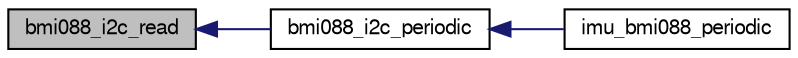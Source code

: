 digraph "bmi088_i2c_read"
{
  edge [fontname="FreeSans",fontsize="10",labelfontname="FreeSans",labelfontsize="10"];
  node [fontname="FreeSans",fontsize="10",shape=record];
  rankdir="LR";
  Node1 [label="bmi088_i2c_read",height=0.2,width=0.4,color="black", fillcolor="grey75", style="filled", fontcolor="black"];
  Node1 -> Node2 [dir="back",color="midnightblue",fontsize="10",style="solid",fontname="FreeSans"];
  Node2 [label="bmi088_i2c_periodic",height=0.2,width=0.4,color="black", fillcolor="white", style="filled",URL="$bmi088__i2c_8h.html#a318cf6522926f01e4f1b01c9eed98db3",tooltip="convenience function: read or start configuration if not already initialized "];
  Node2 -> Node3 [dir="back",color="midnightblue",fontsize="10",style="solid",fontname="FreeSans"];
  Node3 [label="imu_bmi088_periodic",height=0.2,width=0.4,color="black", fillcolor="white", style="filled",URL="$imu__bmi088__i2c_8h.html#adcf26c82c2c1f263d32ea3104b16e3f1"];
}
